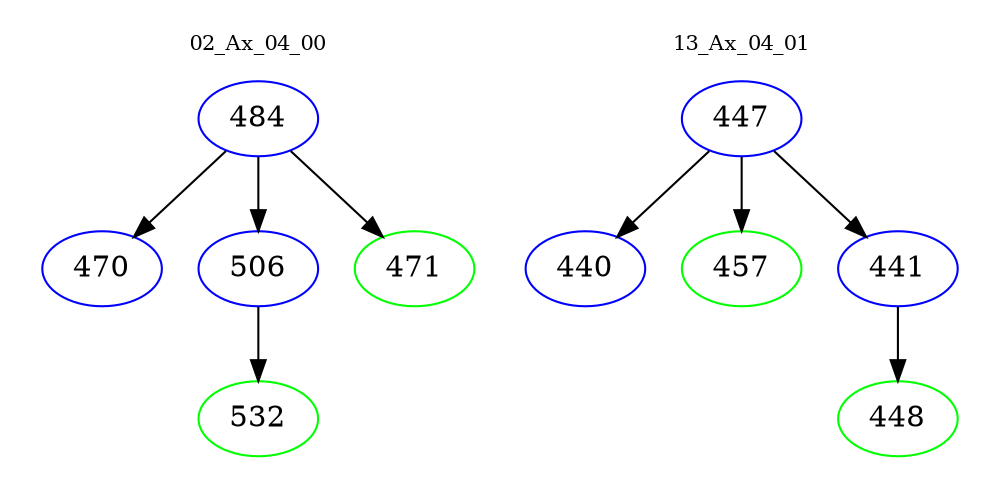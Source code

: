 digraph{
subgraph cluster_0 {
color = white
label = "02_Ax_04_00";
fontsize=10;
T0_484 [label="484", color="blue"]
T0_484 -> T0_470 [color="black"]
T0_470 [label="470", color="blue"]
T0_484 -> T0_506 [color="black"]
T0_506 [label="506", color="blue"]
T0_506 -> T0_532 [color="black"]
T0_532 [label="532", color="green"]
T0_484 -> T0_471 [color="black"]
T0_471 [label="471", color="green"]
}
subgraph cluster_1 {
color = white
label = "13_Ax_04_01";
fontsize=10;
T1_447 [label="447", color="blue"]
T1_447 -> T1_440 [color="black"]
T1_440 [label="440", color="blue"]
T1_447 -> T1_457 [color="black"]
T1_457 [label="457", color="green"]
T1_447 -> T1_441 [color="black"]
T1_441 [label="441", color="blue"]
T1_441 -> T1_448 [color="black"]
T1_448 [label="448", color="green"]
}
}
